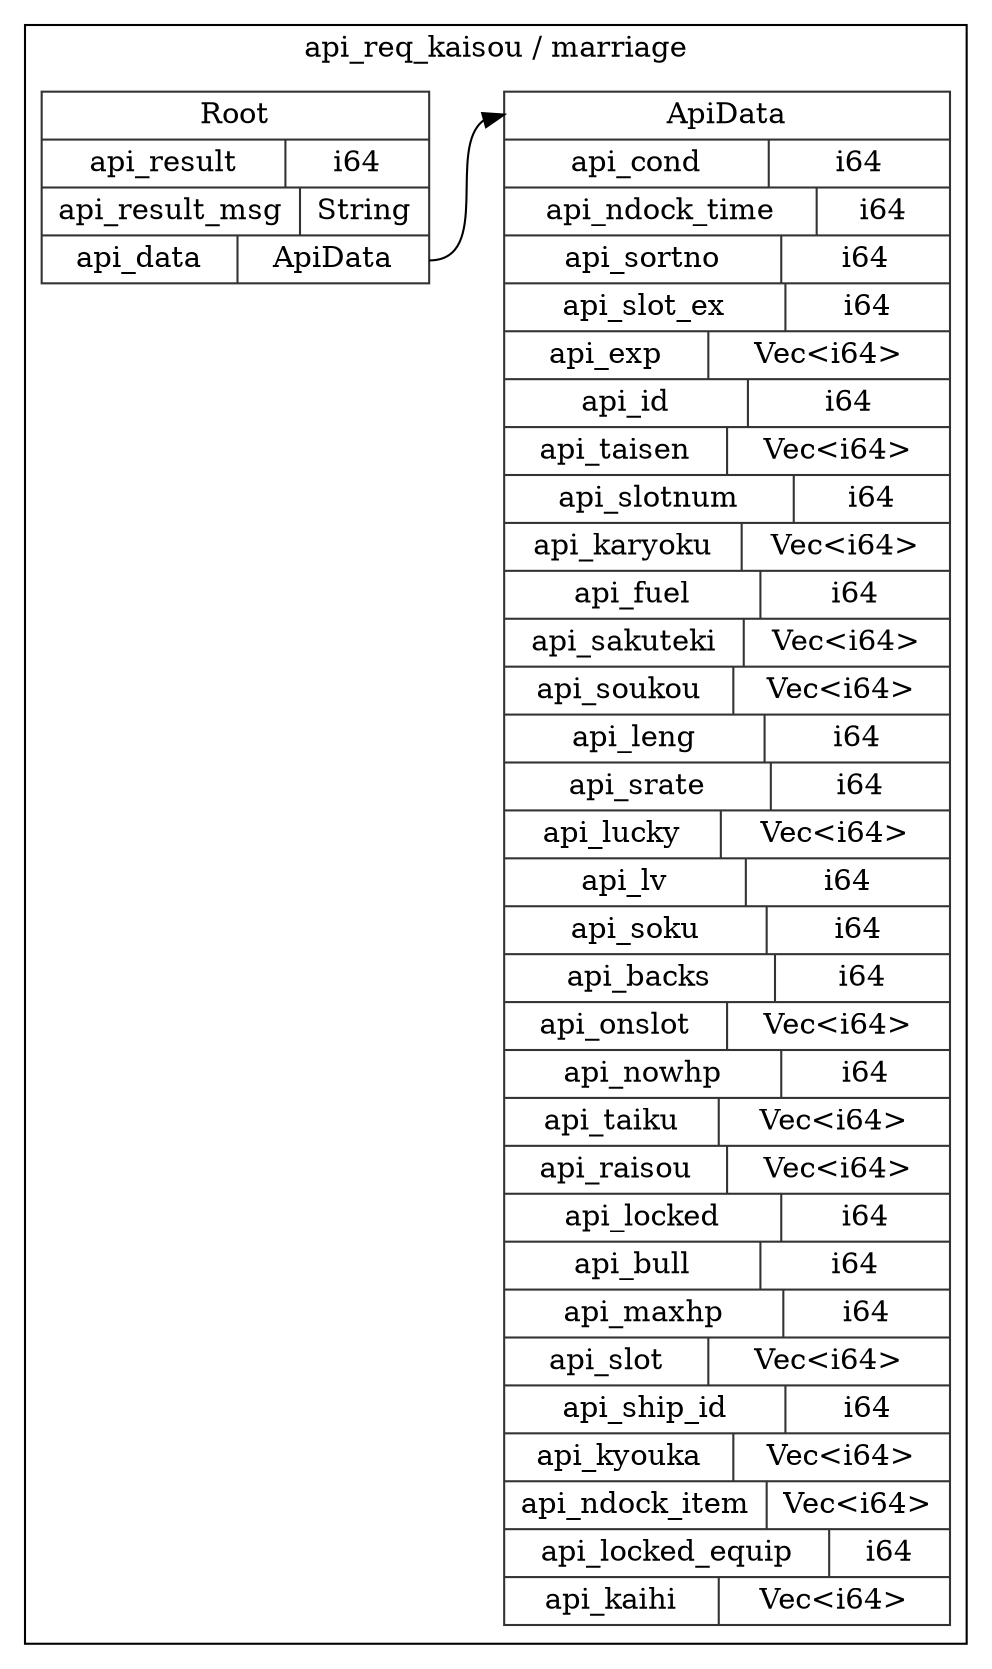 digraph {
  rankdir=LR;
  subgraph cluster_0 {
    label="api_req_kaisou / marriage";
    node [style="filled", color=white, style="solid", color=gray20];
    api_req_kaisou__marriage__Root [label="<Root> Root  | { api_result | <api_result> i64 } | { api_result_msg | <api_result_msg> String } | { api_data | <api_data> ApiData }", shape=record];
    api_req_kaisou__marriage__ApiData;
    api_req_kaisou__marriage__Root:api_data:e -> api_req_kaisou__marriage__ApiData:ApiData:w;
    api_req_kaisou__marriage__ApiData [label="<ApiData> ApiData  | { api_cond | <api_cond> i64 } | { api_ndock_time | <api_ndock_time> i64 } | { api_sortno | <api_sortno> i64 } | { api_slot_ex | <api_slot_ex> i64 } | { api_exp | <api_exp> Vec\<i64\> } | { api_id | <api_id> i64 } | { api_taisen | <api_taisen> Vec\<i64\> } | { api_slotnum | <api_slotnum> i64 } | { api_karyoku | <api_karyoku> Vec\<i64\> } | { api_fuel | <api_fuel> i64 } | { api_sakuteki | <api_sakuteki> Vec\<i64\> } | { api_soukou | <api_soukou> Vec\<i64\> } | { api_leng | <api_leng> i64 } | { api_srate | <api_srate> i64 } | { api_lucky | <api_lucky> Vec\<i64\> } | { api_lv | <api_lv> i64 } | { api_soku | <api_soku> i64 } | { api_backs | <api_backs> i64 } | { api_onslot | <api_onslot> Vec\<i64\> } | { api_nowhp | <api_nowhp> i64 } | { api_taiku | <api_taiku> Vec\<i64\> } | { api_raisou | <api_raisou> Vec\<i64\> } | { api_locked | <api_locked> i64 } | { api_bull | <api_bull> i64 } | { api_maxhp | <api_maxhp> i64 } | { api_slot | <api_slot> Vec\<i64\> } | { api_ship_id | <api_ship_id> i64 } | { api_kyouka | <api_kyouka> Vec\<i64\> } | { api_ndock_item | <api_ndock_item> Vec\<i64\> } | { api_locked_equip | <api_locked_equip> i64 } | { api_kaihi | <api_kaihi> Vec\<i64\> }", shape=record];
  }
}
